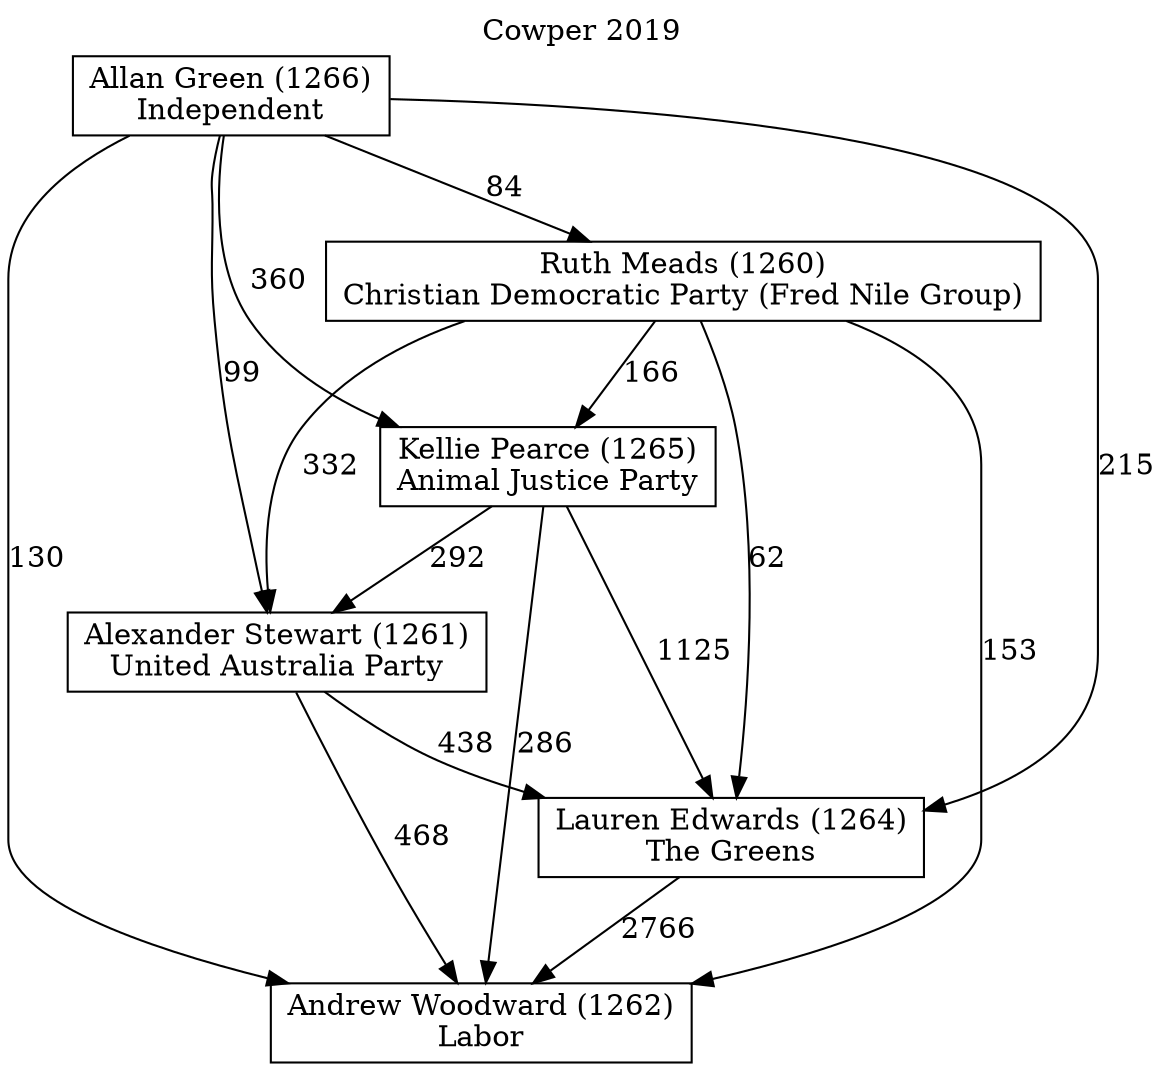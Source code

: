 // House preference flow
digraph "Andrew Woodward (1262)_Cowper_2019" {
	graph [label="Cowper 2019" labelloc=t mclimit=10]
	node [shape=box]
	"Alexander Stewart (1261)" [label="Alexander Stewart (1261)
United Australia Party"]
	"Allan Green (1266)" [label="Allan Green (1266)
Independent"]
	"Andrew Woodward (1262)" [label="Andrew Woodward (1262)
Labor"]
	"Kellie Pearce (1265)" [label="Kellie Pearce (1265)
Animal Justice Party"]
	"Lauren Edwards (1264)" [label="Lauren Edwards (1264)
The Greens"]
	"Ruth Meads (1260)" [label="Ruth Meads (1260)
Christian Democratic Party (Fred Nile Group)"]
	"Alexander Stewart (1261)" -> "Andrew Woodward (1262)" [label=468]
	"Alexander Stewart (1261)" -> "Lauren Edwards (1264)" [label=438]
	"Allan Green (1266)" -> "Alexander Stewart (1261)" [label=99]
	"Allan Green (1266)" -> "Andrew Woodward (1262)" [label=130]
	"Allan Green (1266)" -> "Kellie Pearce (1265)" [label=360]
	"Allan Green (1266)" -> "Lauren Edwards (1264)" [label=215]
	"Allan Green (1266)" -> "Ruth Meads (1260)" [label=84]
	"Kellie Pearce (1265)" -> "Alexander Stewart (1261)" [label=292]
	"Kellie Pearce (1265)" -> "Andrew Woodward (1262)" [label=286]
	"Kellie Pearce (1265)" -> "Lauren Edwards (1264)" [label=1125]
	"Lauren Edwards (1264)" -> "Andrew Woodward (1262)" [label=2766]
	"Ruth Meads (1260)" -> "Alexander Stewart (1261)" [label=332]
	"Ruth Meads (1260)" -> "Andrew Woodward (1262)" [label=153]
	"Ruth Meads (1260)" -> "Kellie Pearce (1265)" [label=166]
	"Ruth Meads (1260)" -> "Lauren Edwards (1264)" [label=62]
}

